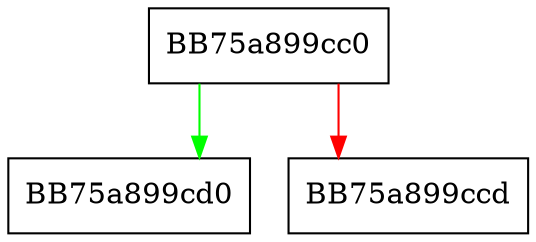 digraph match_combining {
  node [shape="box"];
  graph [splines=ortho];
  BB75a899cc0 -> BB75a899cd0 [color="green"];
  BB75a899cc0 -> BB75a899ccd [color="red"];
}